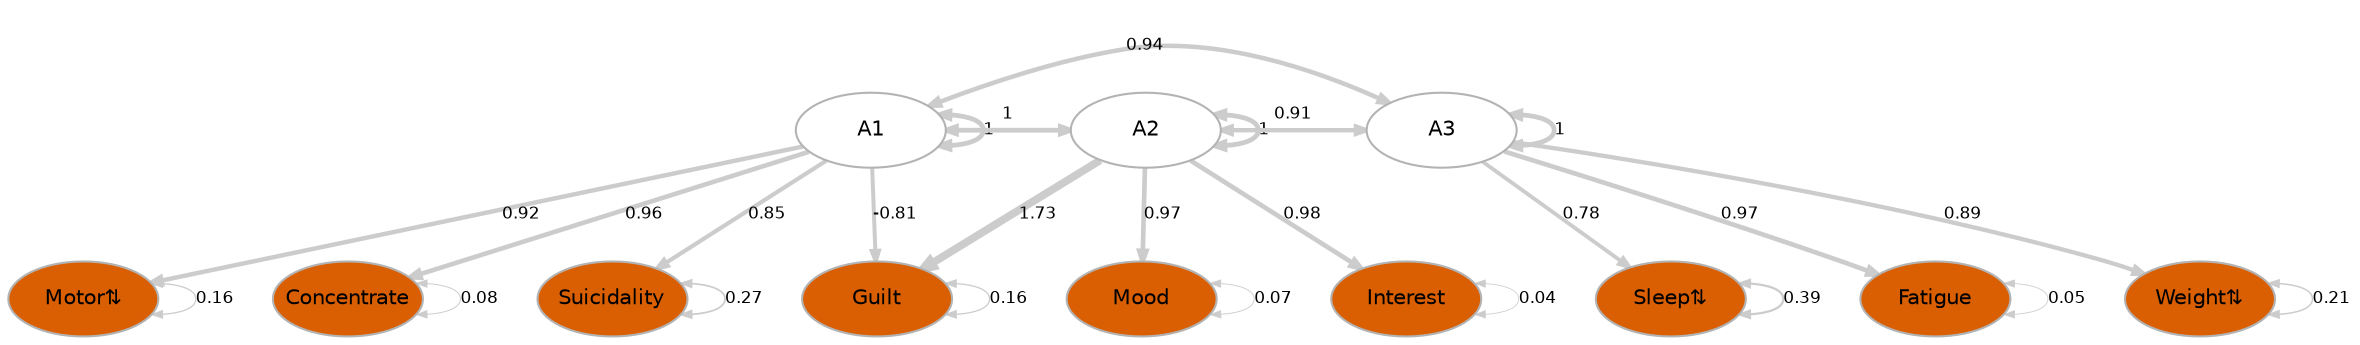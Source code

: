 digraph {

graph [layout = "dot",
       rankdir = "TB",
       outputorder = "edgesfirst",
       bgcolor = "white"]

node [fontname = "Helvetica",
      fontsize = "10",
      shape = "circle",
      fixedsize = "true",
      width = "0.5",
      style = "filled",
      fillcolor = "aliceblue",
      color = "gray70",
      fontcolor = "gray50"]

edge [fontname = "Helvetica",
     fontsize = "8",
     len = "1.5",
     color = "gray80",
     arrowsize = "0.5"]

{rank=same "1" "2" "3" }
{rank=same "4" "5" "6" "7" "8" "9" "10" "11" "12" }

  "1" [label = "A1", shape = "oval", width = "1", fillcolor = "white", fontcolor = "black"] 
  "2" [label = "A2", shape = "oval", width = "1", fillcolor = "white", fontcolor = "black"] 
  "3" [label = "A3", shape = "oval", width = "1", fillcolor = "white", fontcolor = "black"] 
  "4" [label = "Mood", shape = "oval", width = "1", fillcolor = "#d95f02", fontcolor = "black"] 
  "5" [label = "Interest", shape = "oval", width = "1", fillcolor = "#d95f02", fontcolor = "black"] 
  "6" [label = "Weight⇅", shape = "oval", width = "1", fillcolor = "#d95f02", fontcolor = "black"] 
  "7" [label = "Sleep⇅", shape = "oval", width = "1", fillcolor = "#d95f02", fontcolor = "black"] 
  "8" [label = "Motor⇅", shape = "oval", width = "1", fillcolor = "#d95f02", fontcolor = "black"] 
  "9" [label = "Fatigue", shape = "oval", width = "1", fillcolor = "#d95f02", fontcolor = "black"] 
  "10" [label = "Guilt", shape = "oval", width = "1", fillcolor = "#d95f02", fontcolor = "black"] 
  "11" [label = "Concentrate", shape = "oval", width = "1", fillcolor = "#d95f02", fontcolor = "black"] 
  "12" [label = "Suicidality", shape = "oval", width = "1", fillcolor = "#d95f02", fontcolor = "black"] 
"1"->"1" [label = "1", penwidth = "2.3", dir = "both"] 
"1"->"2" [label = "1", penwidth = "2.29999943011667", dir = "both"] 
"1"->"3" [label = "0.94", penwidth = "2.17676577903329", dir = "both"] 
"1"->"8" [label = "0.92", penwidth = "2.1325572532923", dir = "forward"] 
"1"->"10" [label = "-0.81", penwidth = "1.92117466781285", dir = "forward"] 
"1"->"11" [label = "0.96", penwidth = "2.2180170800249", dir = "forward"] 
"1"->"12" [label = "0.85", penwidth = "2.00738610886844", dir = "forward"] 
"2"->"2" [label = "1", penwidth = "2.3", dir = "both"] 
"2"->"3" [label = "0.91", penwidth = "2.11697460166054", dir = "both"] 
"2"->"4" [label = "0.97", penwidth = "2.23190706330767", dir = "forward"] 
"2"->"5" [label = "0.98", penwidth = "2.25861034461542", dir = "forward"] 
"2"->"10" [label = "1.73", penwidth = "3.75096692777707", dir = "forward"] 
"3"->"3" [label = "1", penwidth = "2.3", dir = "both"] 
"3"->"6" [label = "0.89", penwidth = "2.07336843615809", dir = "forward"] 
"3"->"7" [label = "0.78", penwidth = "1.85885448939889", dir = "forward"] 
"3"->"9" [label = "0.97", penwidth = "2.24840223261212", dir = "forward"] 
"4"->"4" [label = "0.07", penwidth = "0.433867487961125", dir = "both"] 
"5"->"5" [label = "0.04", penwidth = "0.381922687854792", dir = "both"] 
"6"->"6" [label = "0.21", penwidth = "0.727582275492255", dir = "both"] 
"7"->"7" [label = "0.39", penwidth = "1.08498640586278", dir = "both"] 
"8"->"8" [label = "0.16", penwidth = "0.620864264210692", dir = "both"] 
"9"->"9" [label = "0.05", penwidth = "0.401864114197644", dir = "both"] 
"10"->"10" [label = "0.16", penwidth = "0.625928418395107", dir = "both"] 
"11"->"11" [label = "0.08", penwidth = "0.460605053715914", dir = "both"] 
"12"->"12" [label = "0.27", penwidth = "0.842412119045876", dir = "both"] 
}